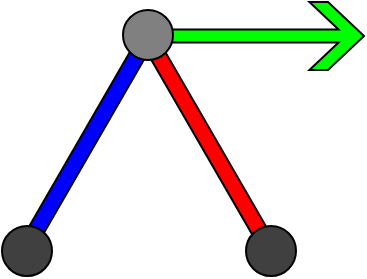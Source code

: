 <mxfile version="21.1.2" type="device">
  <diagram name="Page-1" id="cQqzRaZ9DAj6FBAkepsM">
    <mxGraphModel dx="330" dy="192" grid="1" gridSize="10" guides="1" tooltips="1" connect="1" arrows="1" fold="1" page="1" pageScale="1" pageWidth="850" pageHeight="1100" math="0" shadow="0">
      <root>
        <mxCell id="0" />
        <mxCell id="1" parent="0" />
        <mxCell id="YoRJc4HW0iqzPcsMXknM-4" value="" style="rounded=0;whiteSpace=wrap;html=1;rotation=60;fillColor=#FF0000;" vertex="1" parent="1">
          <mxGeometry x="390" y="419" width="120" height="8" as="geometry" />
        </mxCell>
        <mxCell id="YoRJc4HW0iqzPcsMXknM-5" value="" style="rounded=0;whiteSpace=wrap;html=1;rotation=120;fillColor=#0000FF;" vertex="1" parent="1">
          <mxGeometry x="329" y="420" width="120" height="8" as="geometry" />
        </mxCell>
        <mxCell id="YoRJc4HW0iqzPcsMXknM-7" value="" style="html=1;shadow=0;dashed=0;align=center;verticalAlign=middle;shape=mxgraph.arrows2.sharpArrow;dy1=0.81;dx1=12.71;dx2=18;notch=0;fillColor=#00FF00;" vertex="1" parent="1">
          <mxGeometry x="418" y="353" width="110" height="34" as="geometry" />
        </mxCell>
        <mxCell id="YoRJc4HW0iqzPcsMXknM-2" value="" style="ellipse;whiteSpace=wrap;html=1;aspect=fixed;fillColor=#404040;" vertex="1" parent="1">
          <mxGeometry x="469" y="465" width="25" height="25" as="geometry" />
        </mxCell>
        <mxCell id="YoRJc4HW0iqzPcsMXknM-3" value="" style="ellipse;whiteSpace=wrap;html=1;aspect=fixed;fillColor=#808080;" vertex="1" parent="1">
          <mxGeometry x="407.5" y="357" width="25" height="25" as="geometry" />
        </mxCell>
        <mxCell id="YoRJc4HW0iqzPcsMXknM-8" value="" style="ellipse;whiteSpace=wrap;html=1;aspect=fixed;fillColor=#404040;" vertex="1" parent="1">
          <mxGeometry x="347" y="465" width="25" height="25" as="geometry" />
        </mxCell>
      </root>
    </mxGraphModel>
  </diagram>
</mxfile>
